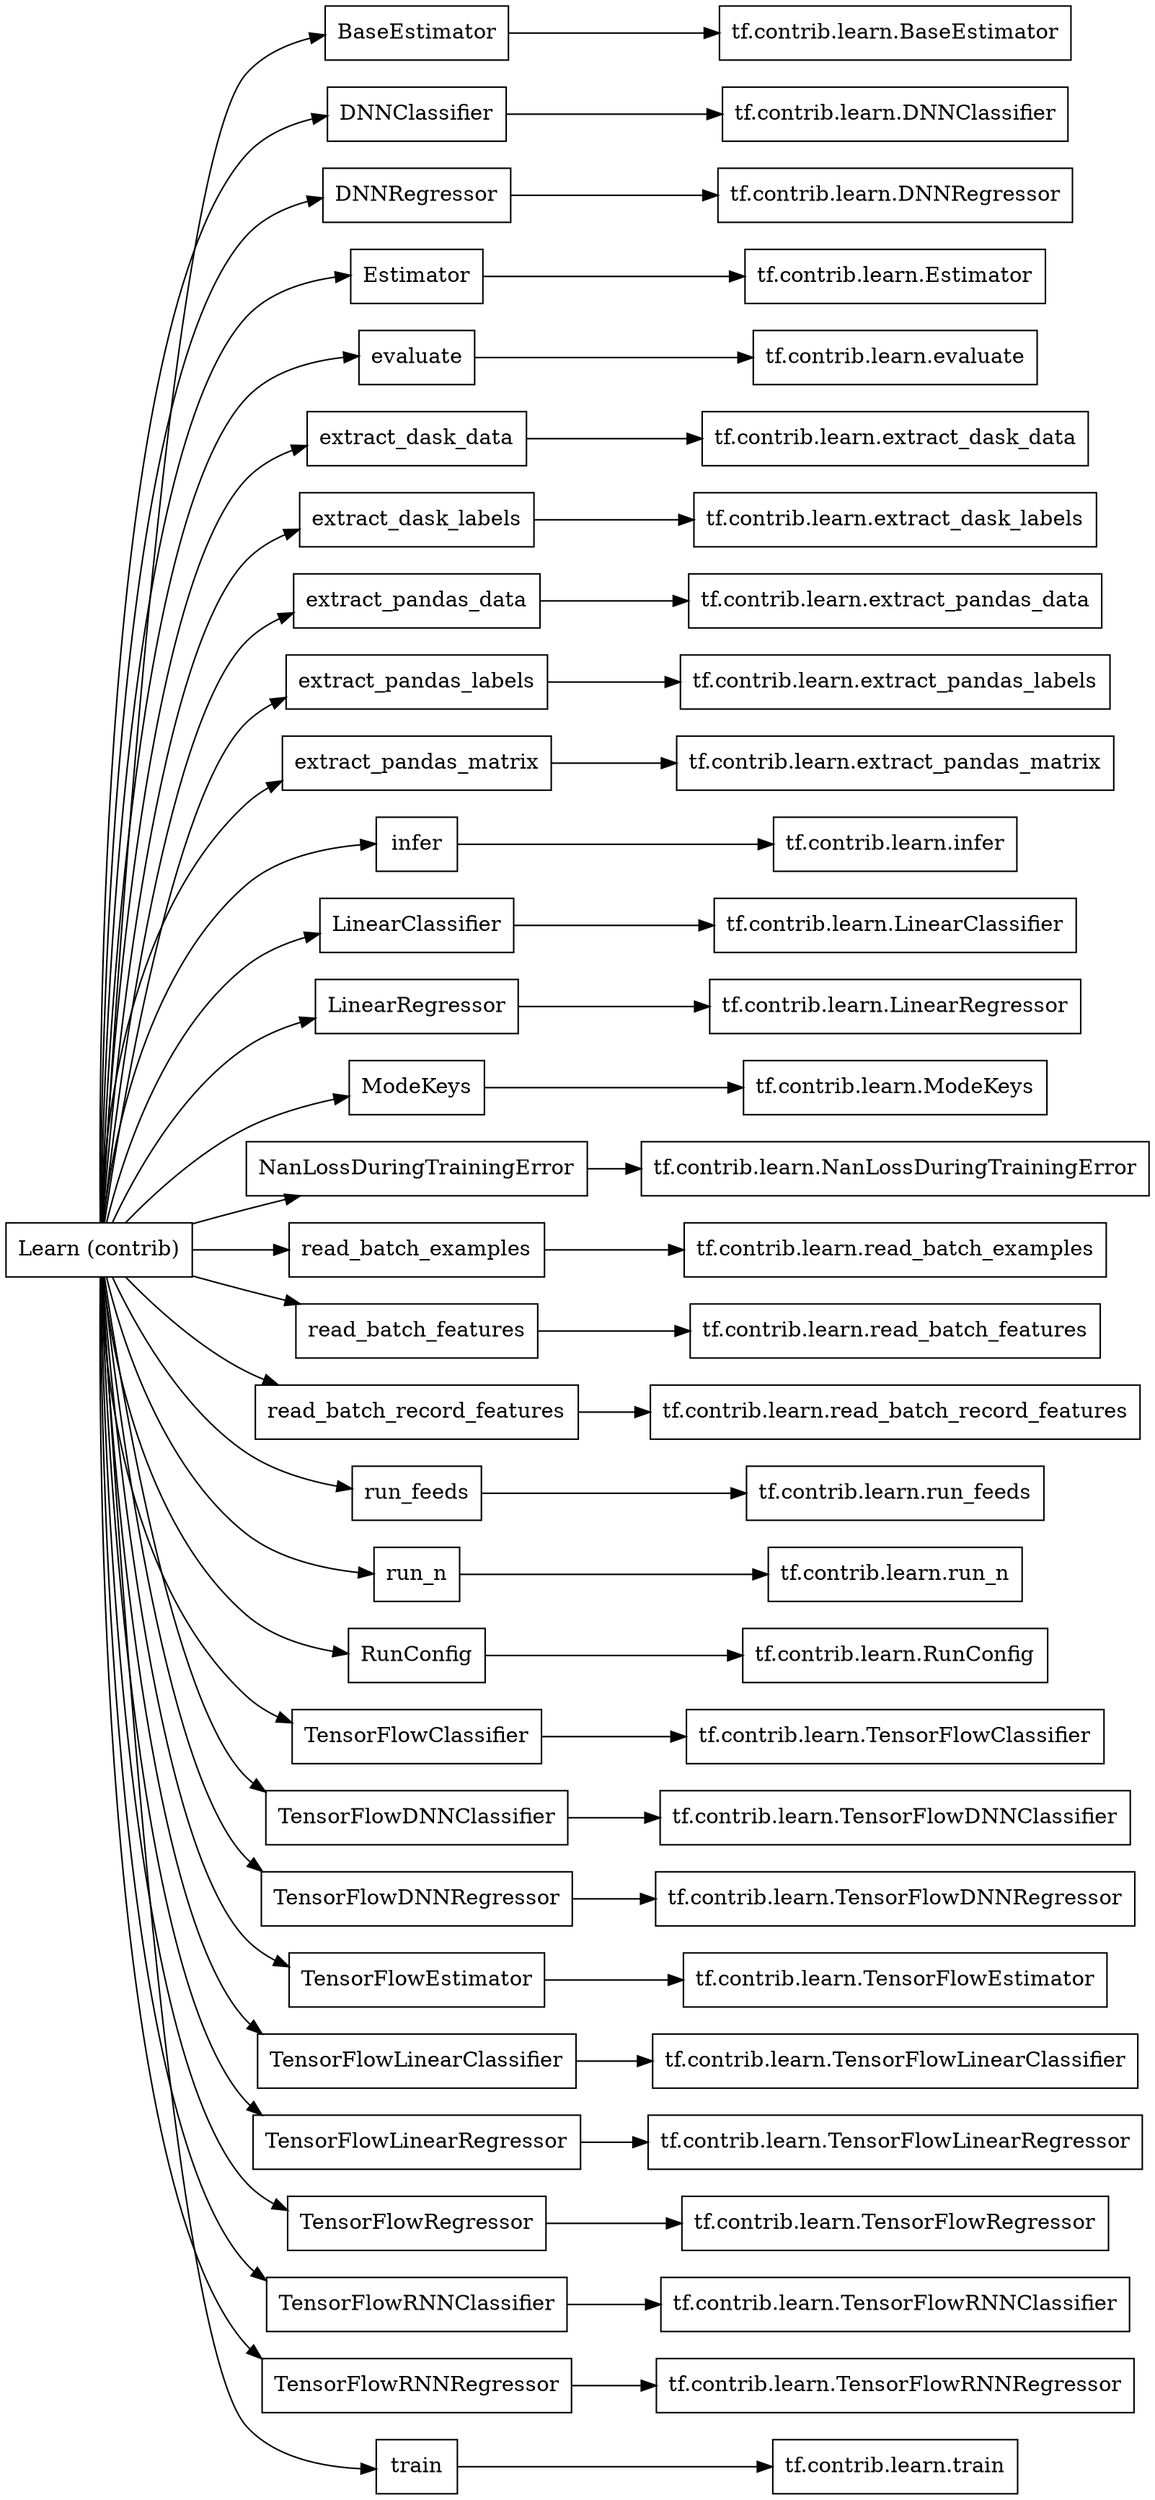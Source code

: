 digraph "Learn (contrib)"{
rankdir="LR"
node [shape="box"]
		"Learn (contrib)" -> "BaseEstimator" -> "tf.contrib.learn.BaseEstimator";
		"Learn (contrib)" -> "DNNClassifier" -> "tf.contrib.learn.DNNClassifier";
		"Learn (contrib)" -> "DNNRegressor" -> "tf.contrib.learn.DNNRegressor";
		"Learn (contrib)" -> "Estimator" -> "tf.contrib.learn.Estimator";
		"Learn (contrib)" -> "evaluate" -> "tf.contrib.learn.evaluate";
		"Learn (contrib)" -> "extract_dask_data" -> "tf.contrib.learn.extract_dask_data";
		"Learn (contrib)" -> "extract_dask_labels" -> "tf.contrib.learn.extract_dask_labels";
		"Learn (contrib)" -> "extract_pandas_data" -> "tf.contrib.learn.extract_pandas_data";
		"Learn (contrib)" -> "extract_pandas_labels" -> "tf.contrib.learn.extract_pandas_labels";
		"Learn (contrib)" -> "extract_pandas_matrix" -> "tf.contrib.learn.extract_pandas_matrix";
		"Learn (contrib)" -> "infer" -> "tf.contrib.learn.infer";
		"Learn (contrib)" -> "LinearClassifier" -> "tf.contrib.learn.LinearClassifier";
		"Learn (contrib)" -> "LinearRegressor" -> "tf.contrib.learn.LinearRegressor";
		"Learn (contrib)" -> "ModeKeys" -> "tf.contrib.learn.ModeKeys";
		"Learn (contrib)" -> "NanLossDuringTrainingError" -> "tf.contrib.learn.NanLossDuringTrainingError";
		"Learn (contrib)" -> "read_batch_examples" -> "tf.contrib.learn.read_batch_examples";
		"Learn (contrib)" -> "read_batch_features" -> "tf.contrib.learn.read_batch_features";
		"Learn (contrib)" -> "read_batch_record_features" -> "tf.contrib.learn.read_batch_record_features";
		"Learn (contrib)" -> "run_feeds" -> "tf.contrib.learn.run_feeds";
		"Learn (contrib)" -> "run_n" -> "tf.contrib.learn.run_n";
		"Learn (contrib)" -> "RunConfig" -> "tf.contrib.learn.RunConfig";
		"Learn (contrib)" -> "TensorFlowClassifier" -> "tf.contrib.learn.TensorFlowClassifier";
		"Learn (contrib)" -> "TensorFlowDNNClassifier" -> "tf.contrib.learn.TensorFlowDNNClassifier";
		"Learn (contrib)" -> "TensorFlowDNNRegressor" -> "tf.contrib.learn.TensorFlowDNNRegressor";
		"Learn (contrib)" -> "TensorFlowEstimator" -> "tf.contrib.learn.TensorFlowEstimator";
		"Learn (contrib)" -> "TensorFlowLinearClassifier" -> "tf.contrib.learn.TensorFlowLinearClassifier";
		"Learn (contrib)" -> "TensorFlowLinearRegressor" -> "tf.contrib.learn.TensorFlowLinearRegressor";
		"Learn (contrib)" -> "TensorFlowRegressor" -> "tf.contrib.learn.TensorFlowRegressor";
		"Learn (contrib)" -> "TensorFlowRNNClassifier" -> "tf.contrib.learn.TensorFlowRNNClassifier";
		"Learn (contrib)" -> "TensorFlowRNNRegressor" -> "tf.contrib.learn.TensorFlowRNNRegressor";
		"Learn (contrib)" -> "train" -> "tf.contrib.learn.train";
}
